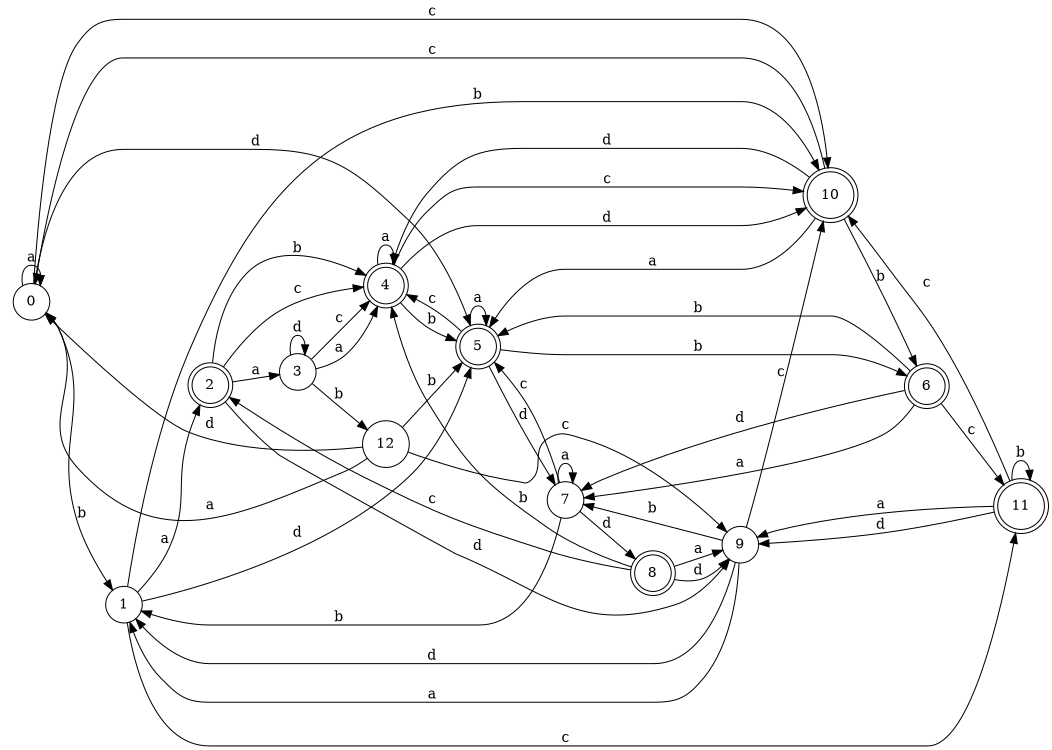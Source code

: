 digraph n11_8 {
__start0 [label="" shape="none"];

rankdir=LR;
size="8,5";

s0 [style="filled", color="black", fillcolor="white" shape="circle", label="0"];
s1 [style="filled", color="black", fillcolor="white" shape="circle", label="1"];
s2 [style="rounded,filled", color="black", fillcolor="white" shape="doublecircle", label="2"];
s3 [style="filled", color="black", fillcolor="white" shape="circle", label="3"];
s4 [style="rounded,filled", color="black", fillcolor="white" shape="doublecircle", label="4"];
s5 [style="rounded,filled", color="black", fillcolor="white" shape="doublecircle", label="5"];
s6 [style="rounded,filled", color="black", fillcolor="white" shape="doublecircle", label="6"];
s7 [style="filled", color="black", fillcolor="white" shape="circle", label="7"];
s8 [style="rounded,filled", color="black", fillcolor="white" shape="doublecircle", label="8"];
s9 [style="filled", color="black", fillcolor="white" shape="circle", label="9"];
s10 [style="rounded,filled", color="black", fillcolor="white" shape="doublecircle", label="10"];
s11 [style="rounded,filled", color="black", fillcolor="white" shape="doublecircle", label="11"];
s12 [style="filled", color="black", fillcolor="white" shape="circle", label="12"];
s0 -> s0 [label="a"];
s0 -> s1 [label="b"];
s0 -> s10 [label="c"];
s0 -> s5 [label="d"];
s1 -> s2 [label="a"];
s1 -> s10 [label="b"];
s1 -> s11 [label="c"];
s1 -> s5 [label="d"];
s2 -> s3 [label="a"];
s2 -> s4 [label="b"];
s2 -> s4 [label="c"];
s2 -> s9 [label="d"];
s3 -> s4 [label="a"];
s3 -> s12 [label="b"];
s3 -> s4 [label="c"];
s3 -> s3 [label="d"];
s4 -> s4 [label="a"];
s4 -> s5 [label="b"];
s4 -> s10 [label="c"];
s4 -> s10 [label="d"];
s5 -> s5 [label="a"];
s5 -> s6 [label="b"];
s5 -> s4 [label="c"];
s5 -> s7 [label="d"];
s6 -> s7 [label="a"];
s6 -> s5 [label="b"];
s6 -> s11 [label="c"];
s6 -> s7 [label="d"];
s7 -> s7 [label="a"];
s7 -> s1 [label="b"];
s7 -> s5 [label="c"];
s7 -> s8 [label="d"];
s8 -> s9 [label="a"];
s8 -> s4 [label="b"];
s8 -> s2 [label="c"];
s8 -> s9 [label="d"];
s9 -> s1 [label="a"];
s9 -> s7 [label="b"];
s9 -> s10 [label="c"];
s9 -> s1 [label="d"];
s10 -> s5 [label="a"];
s10 -> s6 [label="b"];
s10 -> s0 [label="c"];
s10 -> s4 [label="d"];
s11 -> s9 [label="a"];
s11 -> s11 [label="b"];
s11 -> s10 [label="c"];
s11 -> s9 [label="d"];
s12 -> s0 [label="a"];
s12 -> s5 [label="b"];
s12 -> s9 [label="c"];
s12 -> s0 [label="d"];

}